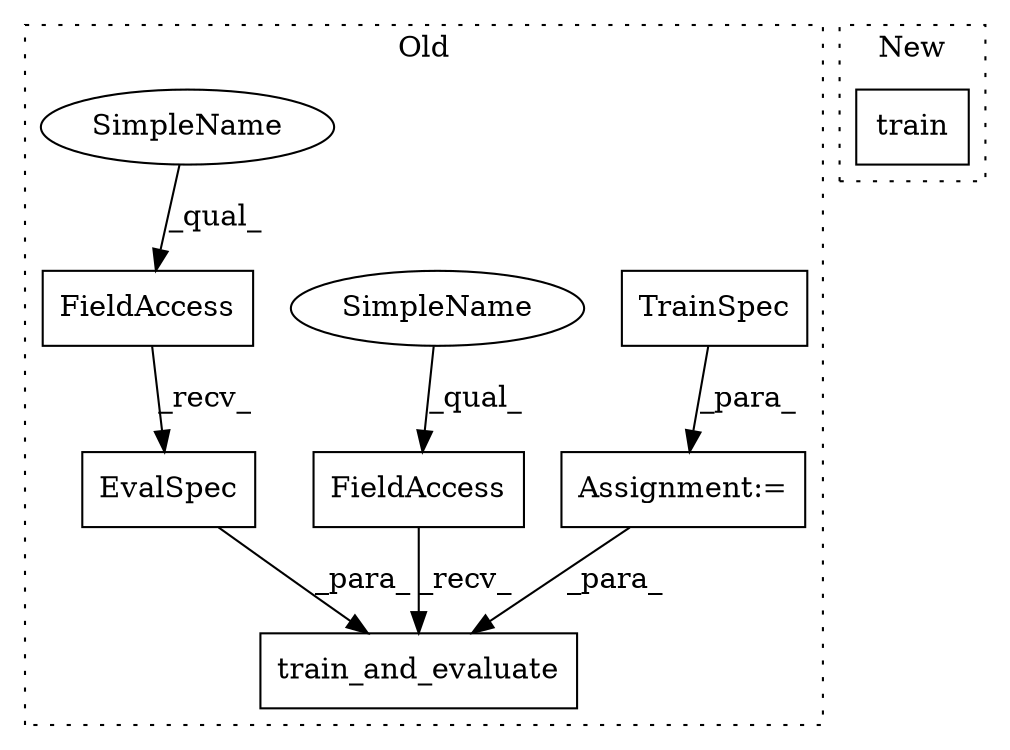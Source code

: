 digraph G {
subgraph cluster0 {
1 [label="train_and_evaluate" a="32" s="4848,4897" l="19,1" shape="box"];
3 [label="FieldAccess" a="22" s="4827" l="20" shape="box"];
4 [label="FieldAccess" a="22" s="4585" l="20" shape="box"];
5 [label="EvalSpec" a="32" s="4606,4627" l="9,1" shape="box"];
6 [label="TrainSpec" a="32" s="4774,4820" l="10,1" shape="box"];
7 [label="Assignment:=" a="7" s="4752" l="1" shape="box"];
8 [label="SimpleName" a="42" s="4827" l="10" shape="ellipse"];
9 [label="SimpleName" a="42" s="4585" l="10" shape="ellipse"];
label = "Old";
style="dotted";
}
subgraph cluster1 {
2 [label="train" a="32" s="5167,5209" l="6,1" shape="box"];
label = "New";
style="dotted";
}
3 -> 1 [label="_recv_"];
4 -> 5 [label="_recv_"];
5 -> 1 [label="_para_"];
6 -> 7 [label="_para_"];
7 -> 1 [label="_para_"];
8 -> 3 [label="_qual_"];
9 -> 4 [label="_qual_"];
}